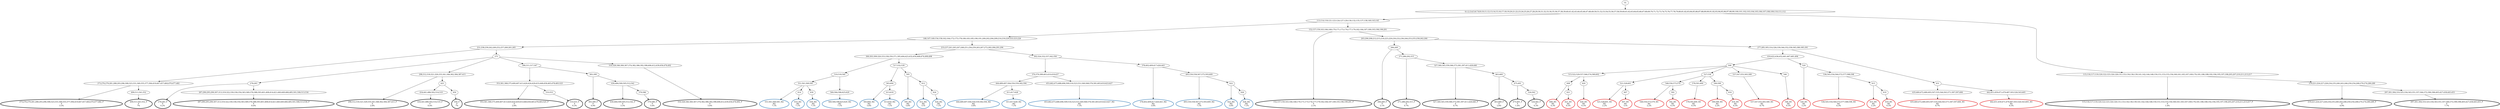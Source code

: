 digraph T {
	{
		rank=same
		128 [penwidth=3,colorscheme=set19,color=0,label="273;276;279;281;288;293;296;308;323;331;349;355;377;394;419;447;457;464;470;477;482_P\nP\n3.5%"]
		126 [penwidth=3,colorscheme=set19,color=0,label="499;511;541;552_P\nP\n7%"]
		123 [penwidth=3,colorscheme=set19,color=0,label="278;283_P\nP\n4.2%"]
		121 [penwidth=3,colorscheme=set19,color=0,label="287;290;295;299;307;313;319;322;330;336;354;363;369;376;388;393;401;408;414;421;440;449;466;485;501;506;513;534_P\nP\n8.4%"]
		119 [penwidth=3,colorscheme=set19,color=0,label="298;312;318;321;329;335;341;348;362;384;387;415_P\nP\n2.8%"]
		116 [penwidth=3,colorscheme=set19,color=0,label="434;441;486;502;514;519_P\nP\n8.4%"]
		114 [penwidth=3,colorscheme=set19,color=0,label="450_P\nP\n7%"]
		111 [penwidth=3,colorscheme=set19,color=0,label="353;361;368;375;400;407;413;420;424;429;433;448;458;465;478;483;525_P\nP\n2.8%"]
		109 [penwidth=3,colorscheme=set19,color=0,label="533;553_P\nP\n6.3%"]
		107 [penwidth=3,colorscheme=set19,color=0,label="383;399_P\nP\n4.9%"]
		105 [penwidth=3,colorscheme=set19,color=0,label="430;484;500;505;512;542_P\nP\n3.5%"]
		103 [penwidth=3,colorscheme=set19,color=0,label="570;586_P\nP\n5.6%"]
		101 [penwidth=3,colorscheme=set19,color=0,label="316;328;346;360;367;374;382;386;392;398;406;412;439;456;476;492_P\nP\n5.6%"]
		99 [penwidth=3,colorscheme=set19,color=0,label="152;157;159;163;166;168;170;171;173;174;177;179;182;184;187;189;193;196;199;201_P\nP\n2.1%"]
		96 [penwidth=3,colorscheme=set19,color=0,label="266;269_P\nP\n2.1%"]
		94 [penwidth=3,colorscheme=set19,color=0,label="271;286;292;315_P\nP\n0.7%"]
		92 [penwidth=3,colorscheme=set19,color=0,label="327;340;345;359;366;373;381;397;411;428;446_P\nP\n0.7%"]
		90 [penwidth=3,colorscheme=set19,color=0,label="463;469_P\nP\n2.8%"]
		88 [penwidth=3,colorscheme=set19,color=0,label="475;491_P\nP\n1.4%"]
		86 [penwidth=3,colorscheme=set19,color=0,label="524;562_P\nP\n6.3%"]
		84 [penwidth=3,colorscheme=set19,color=0,label="115;116;117;119;120;122;125;126;128;131;133;134;136;139;141;142;144;148;150;151;153;155;156;160;161;165;167;169;176;181;186;188;192;194;195;197;198;205;207;210;211;213;217_P\nP\n1.4%"]
		82 [penwidth=3,colorscheme=set19,color=0,label="219;221;224;227;228;234;235;240;243;246;250;254;268;270;274;280;289_P\nP\n4.9%"]
		80 [penwidth=3,colorscheme=set19,color=0,label="297;301;304;310;325;334;343;351;357;364;372;390;396;405;427;438;445;455_P\nP\n7.7%"]
		74 [penwidth=3,colorscheme=set19,color=1,label="608_M1\nM1\n4.3%"]
		72 [penwidth=3,colorscheme=set19,color=1,label="621_M1\nM1\n6.5%"]
		70 [penwidth=3,colorscheme=set19,color=1,label="620_M1\nM1\n6.5%"]
		68 [penwidth=3,colorscheme=set19,color=1,label="521;528;601_M1\nM1\n2.2%"]
		66 [penwidth=3,colorscheme=set19,color=1,label="607_M1\nM1\n11%"]
		63 [penwidth=3,colorscheme=set19,color=1,label="548;556;573;579_M1\nM1\n2.2%"]
		61 [penwidth=3,colorscheme=set19,color=1,label="592_M1\nM1\n6.5%"]
		59 [penwidth=3,colorscheme=set19,color=1,label="578;591;600_M1\nM1\n6.5%"]
		57 [penwidth=3,colorscheme=set19,color=1,label="590;599_M1\nM1\n2.2%"]
		55 [penwidth=3,colorscheme=set19,color=1,label="616_M1\nM1\n6.5%"]
		53 [penwidth=3,colorscheme=set19,color=1,label="537;547;555;565;589_M1\nM1\n8.7%"]
		51 [penwidth=3,colorscheme=set19,color=1,label="546_M1\nM1\n6.5%"]
		49 [penwidth=3,colorscheme=set19,color=1,label="520_M1\nM1\n2.2%"]
		47 [penwidth=3,colorscheme=set19,color=1,label="536;545;554;564;572;577;588;598_M1\nM1\n4.3%"]
		45 [penwidth=3,colorscheme=set19,color=1,label="615_M1\nM1\n2.2%"]
		43 [penwidth=3,colorscheme=set19,color=1,label="619_M1\nM1\n6.5%"]
		40 [penwidth=3,colorscheme=set19,color=1,label="435;460;472;480;493;507;535;544;563;571;587;597;606_M1\nM1\n8.7%"]
		38 [penwidth=3,colorscheme=set19,color=1,label="442;451;459;471;479;487;503;526;543;605_M1\nM1\n6.5%"]
		33 [penwidth=3,colorscheme=set19,color=2,label="551;561;569;585_M2\nM2\n7.1%"]
		31 [penwidth=3,colorscheme=set19,color=2,label="614_M2\nM2\n7.1%"]
		29 [penwidth=3,colorscheme=set19,color=2,label="630_M2\nM2\n7.1%"]
		27 [penwidth=3,colorscheme=set19,color=2,label="560;584;596;625;629_M2\nM2\n7.1%"]
		24 [penwidth=3,colorscheme=set19,color=2,label="583;604_M2\nM2\n3.6%"]
		22 [penwidth=3,colorscheme=set19,color=2,label="613;618_M2\nM2\n7.1%"]
		20 [penwidth=3,colorscheme=set19,color=2,label="595_M2\nM2\n3.6%"]
		18 [penwidth=3,colorscheme=set19,color=2,label="612_M2\nM2\n11%"]
		16 [penwidth=3,colorscheme=set19,color=2,label="624_M2\nM2\n7.1%"]
		12 [penwidth=3,colorscheme=set19,color=2,label="444;489;497;504;550;559;582;594_M2\nM2\n3.6%"]
		10 [penwidth=3,colorscheme=set19,color=2,label="611;617;628_M2\nM2\n7.1%"]
		8 [penwidth=3,colorscheme=set19,color=2,label="453;462;473;488;496;509;516;523;531;549;568;576;581;603;610;623;627_M2\nM2\n7.1%"]
		6 [penwidth=3,colorscheme=set19,color=2,label="378;402;409;417;426;443_M2\nM2\n3.6%"]
		4 [penwidth=3,colorscheme=set19,color=2,label="495;530;558;567;575;593;609_M2\nM2\n7.1%"]
		2 [penwidth=3,colorscheme=set19,color=2,label="622_M2\nM2\n3.6%"]
		0 [penwidth=3,colorscheme=set19,color=2,label="626_M2\nM2\n7.1%"]
	}
	134 [label="GL"]
	133 [label="0;1;2;3;4;5;6;7;8;9;10;11;12;13;14;15;16;17;18;19;20;21;22;23;24;25;26;27;28;29;30;31;32;33;34;35;36;37;38;39;40;41;42;43;44;45;46;47;48;49;50;51;52;53;54;55;56;57;58;59;60;61;62;63;64;65;66;67;68;69;70;71;72;73;74;75;76;77;78;79;80;81;82;83;84;85;86;87;88;89;90;91;92;93;94;95;96;97;98;99;100;101;102;103;104;105;106;107;108;109;110;111;112"]
	132 [label="113;114;118;121;123;124;127;129;130;132;135;137;138;140;143;145"]
	131 [label="146;147;149;154;158;162;164;172;175;178;180;183;185;190;191;200;202;204;209;214;216;220;222;223;226"]
	130 [label="231;238;239;242;249;252;257;260;261;265"]
	129 [label="273;276;279;281;288;293;296;308;323;331;349;355;377;394;419;447;457;464;470;477;482"]
	127 [label="499;511;541;552"]
	125 [label="275"]
	124 [label="278;283"]
	122 [label="287;290;295;299;307;313;319;322;330;336;354;363;369;376;388;393;401;408;414;421;440;449;466;485;501;506;513;534"]
	120 [label="298;312;318;321;329;335;341;348;362;384;387;415"]
	118 [label="425"]
	117 [label="434;441;486;502;514;519"]
	115 [label="450"]
	113 [label="306;311;317;347"]
	112 [label="353;361;368;375;400;407;413;420;424;429;433;448;458;465;478;483;525"]
	110 [label="533;553"]
	108 [label="383;399"]
	106 [label="430;484;500;505;512;542"]
	104 [label="570;586"]
	102 [label="316;328;346;360;367;374;382;386;392;398;406;412;439;456;476;492"]
	100 [label="152;157;159;163;166;168;170;171;173;174;177;179;182;184;187;189;193;196;199;201"]
	98 [label="203;206;208;212;215;218;225;229;230;232;236;244;253;255;258;262;264"]
	97 [label="266;269"]
	95 [label="271;286;292;315"]
	93 [label="327;340;345;359;366;373;381;397;411;428;446"]
	91 [label="463;469"]
	89 [label="475;491"]
	87 [label="524;562"]
	85 [label="115;116;117;119;120;122;125;126;128;131;133;134;136;139;141;142;144;148;150;151;153;155;156;160;161;165;167;169;176;181;186;188;192;194;195;197;198;205;207;210;211;213;217"]
	83 [label="219;221;224;227;228;234;235;240;243;246;250;254;268;270;274;280;289"]
	81 [label="297;301;304;310;325;334;343;351;357;364;372;390;396;405;427;438;445;455"]
	79 [label="277;285;305;314;326;339;344;352;358;365;380;385;391"]
	78 [label="416;422;436;452;461;467;481;494"]
	77 [label="508"]
	76 [label="515;522;529;557;566;574;580;602"]
	75 [label="608"]
	73 [label="621"]
	71 [label="620"]
	69 [label="521;528;601"]
	67 [label="607"]
	65 [label="527;538"]
	64 [label="548;556;573;579"]
	62 [label="592"]
	60 [label="578;591;600"]
	58 [label="590;599"]
	56 [label="616"]
	54 [label="537;547;555;565;589"]
	52 [label="546"]
	50 [label="520"]
	48 [label="536;545;554;564;572;577;588;598"]
	46 [label="615"]
	44 [label="619"]
	42 [label="431"]
	41 [label="435;460;472;480;493;507;535;544;563;571;587;597;606"]
	39 [label="442;451;459;471;479;487;503;526;543;605"]
	37 [label="233;237;241;245;247;248;251;256;259;263;267;272;282;284;291;294"]
	36 [label="300;303;309;320;333;338;350;371;395;404;423;432;454;468;474;490;498"]
	35 [label="510;518;540"]
	34 [label="551;561;569;585"]
	32 [label="614"]
	30 [label="630"]
	28 [label="560;584;596;625;629"]
	26 [label="517;532;539"]
	25 [label="583;604"]
	23 [label="613;618"]
	21 [label="595"]
	19 [label="612"]
	17 [label="624"]
	15 [label="302;324;332;337;342;356"]
	14 [label="370;379;389;403;410;418;437"]
	13 [label="444;489;497;504;550;559;582;594"]
	11 [label="611;617;628"]
	9 [label="453;462;473;488;496;509;516;523;531;549;568;576;581;603;610;623;627"]
	7 [label="378;402;409;417;426;443"]
	5 [label="495;530;558;567;575;593;609"]
	3 [label="622"]
	1 [label="626"]
	134 -> 133
	133 -> 132
	133 -> 85
	132 -> 131
	132 -> 100
	131 -> 130
	131 -> 37
	130 -> 129
	130 -> 125
	129 -> 128
	129 -> 127
	127 -> 126
	125 -> 124
	125 -> 120
	125 -> 113
	125 -> 102
	124 -> 123
	124 -> 122
	122 -> 121
	120 -> 119
	120 -> 118
	118 -> 117
	118 -> 115
	117 -> 116
	115 -> 114
	113 -> 112
	113 -> 108
	112 -> 111
	112 -> 110
	110 -> 109
	108 -> 107
	108 -> 106
	106 -> 105
	106 -> 104
	104 -> 103
	102 -> 101
	100 -> 99
	100 -> 98
	98 -> 97
	98 -> 79
	97 -> 96
	97 -> 95
	95 -> 94
	95 -> 93
	93 -> 92
	93 -> 91
	91 -> 90
	91 -> 89
	89 -> 88
	89 -> 87
	87 -> 86
	85 -> 84
	85 -> 83
	83 -> 82
	83 -> 81
	81 -> 80
	79 -> 78
	79 -> 42
	78 -> 77
	78 -> 50
	77 -> 76
	77 -> 69
	77 -> 65
	77 -> 54
	77 -> 52
	76 -> 75
	76 -> 71
	75 -> 74
	75 -> 73
	73 -> 72
	71 -> 70
	69 -> 68
	69 -> 67
	67 -> 66
	65 -> 64
	65 -> 60
	65 -> 58
	64 -> 63
	64 -> 62
	62 -> 61
	60 -> 59
	58 -> 57
	58 -> 56
	56 -> 55
	54 -> 53
	52 -> 51
	50 -> 49
	50 -> 48
	48 -> 47
	48 -> 46
	46 -> 45
	46 -> 44
	44 -> 43
	42 -> 41
	42 -> 39
	41 -> 40
	39 -> 38
	37 -> 36
	37 -> 15
	36 -> 35
	36 -> 26
	35 -> 34
	35 -> 28
	34 -> 33
	34 -> 32
	34 -> 30
	32 -> 31
	30 -> 29
	28 -> 27
	26 -> 25
	26 -> 21
	25 -> 24
	25 -> 23
	23 -> 22
	21 -> 20
	21 -> 19
	19 -> 18
	19 -> 17
	17 -> 16
	15 -> 14
	15 -> 7
	14 -> 13
	14 -> 9
	13 -> 12
	13 -> 11
	11 -> 10
	9 -> 8
	7 -> 6
	7 -> 5
	5 -> 4
	5 -> 3
	3 -> 2
	3 -> 1
	1 -> 0
}
